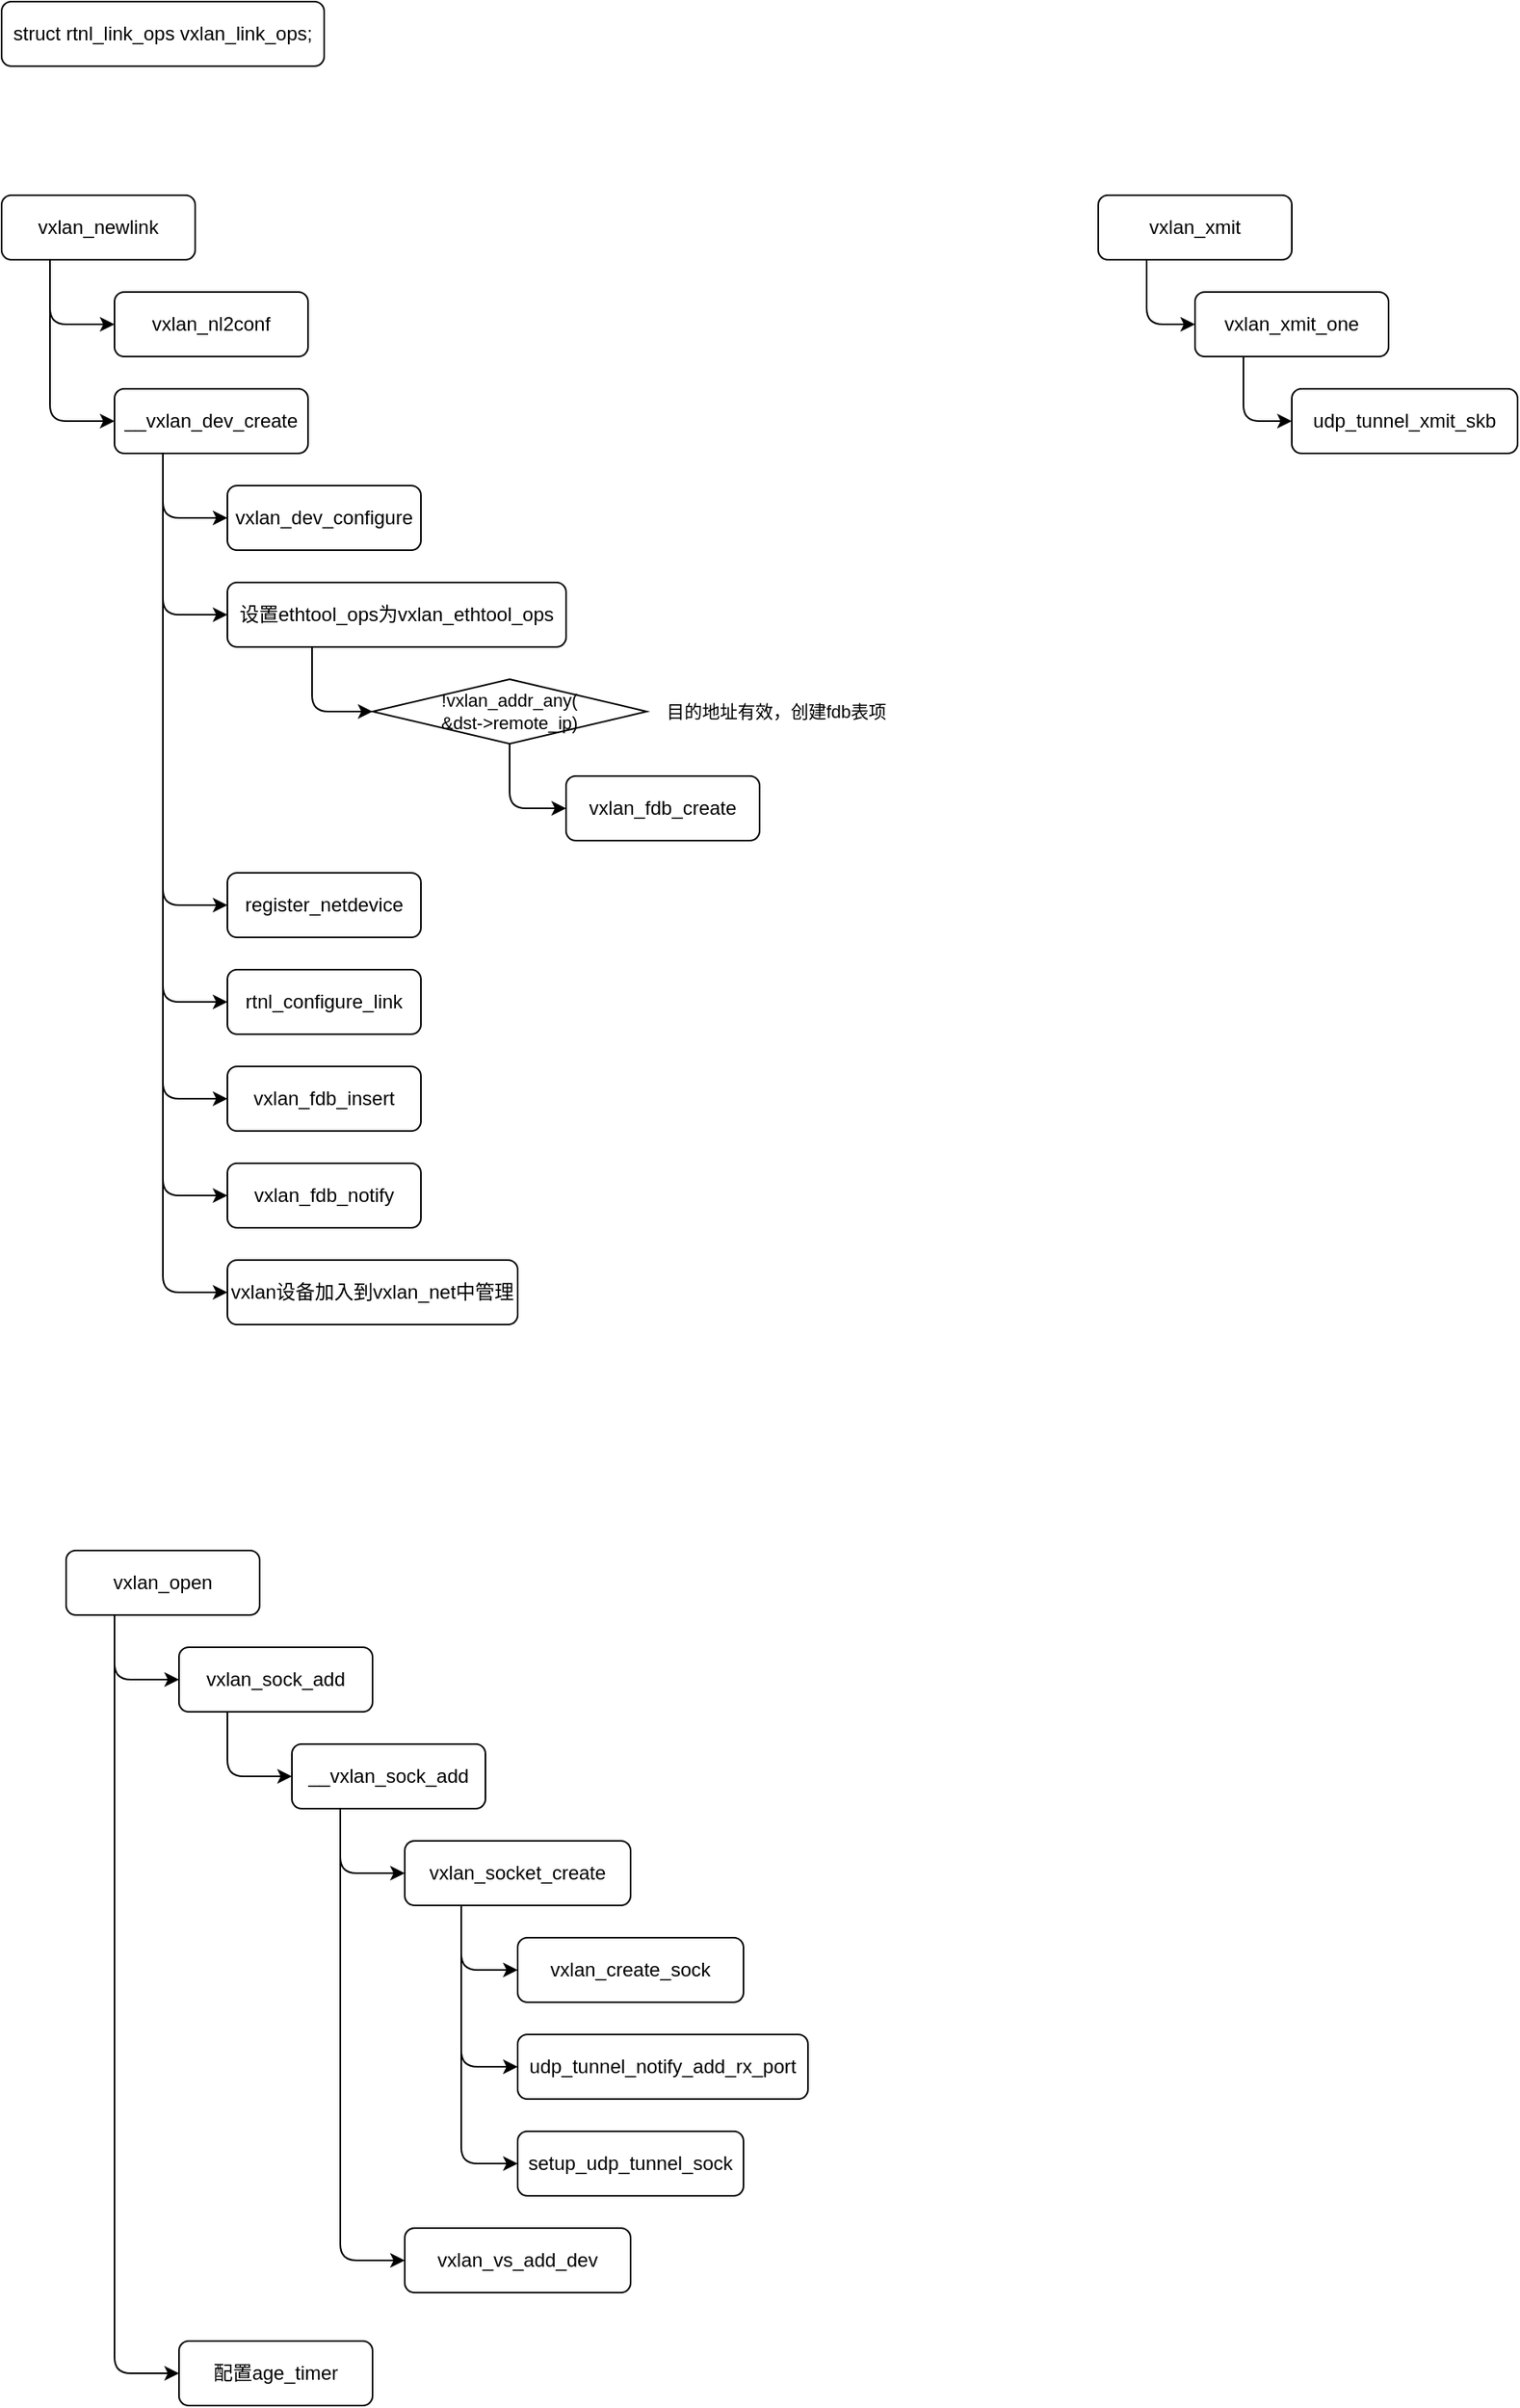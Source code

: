 <mxfile version="23.1.1" type="github">
  <diagram name="第 1 页" id="1rjdugY5C8qaAusUiW6h">
    <mxGraphModel dx="899" dy="926" grid="1" gridSize="10" guides="1" tooltips="1" connect="1" arrows="1" fold="1" page="1" pageScale="1" pageWidth="827" pageHeight="1169" math="0" shadow="0">
      <root>
        <mxCell id="0" />
        <mxCell id="1" parent="0" />
        <mxCell id="Nt39PZyozITzQ0mVq2fc-1" value="struct rtnl_link_ops vxlan_link_ops;" style="rounded=1;whiteSpace=wrap;html=1;" vertex="1" parent="1">
          <mxGeometry y="40" width="200" height="40" as="geometry" />
        </mxCell>
        <mxCell id="Nt39PZyozITzQ0mVq2fc-5" style="edgeStyle=orthogonalEdgeStyle;rounded=1;orthogonalLoop=1;jettySize=auto;html=1;exitX=0.25;exitY=1;exitDx=0;exitDy=0;entryX=0;entryY=0.5;entryDx=0;entryDy=0;curved=0;" edge="1" parent="1" source="Nt39PZyozITzQ0mVq2fc-2" target="Nt39PZyozITzQ0mVq2fc-3">
          <mxGeometry relative="1" as="geometry" />
        </mxCell>
        <mxCell id="Nt39PZyozITzQ0mVq2fc-6" style="edgeStyle=orthogonalEdgeStyle;shape=connector;curved=0;rounded=1;orthogonalLoop=1;jettySize=auto;html=1;exitX=0.25;exitY=1;exitDx=0;exitDy=0;entryX=0;entryY=0.5;entryDx=0;entryDy=0;labelBackgroundColor=default;strokeColor=default;align=center;verticalAlign=middle;fontFamily=Helvetica;fontSize=11;fontColor=default;endArrow=classic;" edge="1" parent="1" source="Nt39PZyozITzQ0mVq2fc-2" target="Nt39PZyozITzQ0mVq2fc-4">
          <mxGeometry relative="1" as="geometry" />
        </mxCell>
        <mxCell id="Nt39PZyozITzQ0mVq2fc-2" value="vxlan_newlink" style="rounded=1;whiteSpace=wrap;html=1;" vertex="1" parent="1">
          <mxGeometry y="160" width="120" height="40" as="geometry" />
        </mxCell>
        <mxCell id="Nt39PZyozITzQ0mVq2fc-3" value="vxlan_nl2conf" style="rounded=1;whiteSpace=wrap;html=1;" vertex="1" parent="1">
          <mxGeometry x="70" y="220" width="120" height="40" as="geometry" />
        </mxCell>
        <mxCell id="Nt39PZyozITzQ0mVq2fc-9" style="edgeStyle=orthogonalEdgeStyle;shape=connector;curved=0;rounded=1;orthogonalLoop=1;jettySize=auto;html=1;exitX=0.25;exitY=1;exitDx=0;exitDy=0;entryX=0;entryY=0.5;entryDx=0;entryDy=0;labelBackgroundColor=default;strokeColor=default;align=center;verticalAlign=middle;fontFamily=Helvetica;fontSize=11;fontColor=default;endArrow=classic;" edge="1" parent="1" source="Nt39PZyozITzQ0mVq2fc-4" target="Nt39PZyozITzQ0mVq2fc-7">
          <mxGeometry relative="1" as="geometry" />
        </mxCell>
        <mxCell id="Nt39PZyozITzQ0mVq2fc-10" style="edgeStyle=orthogonalEdgeStyle;shape=connector;curved=0;rounded=1;orthogonalLoop=1;jettySize=auto;html=1;exitX=0.25;exitY=1;exitDx=0;exitDy=0;entryX=0;entryY=0.5;entryDx=0;entryDy=0;labelBackgroundColor=default;strokeColor=default;align=center;verticalAlign=middle;fontFamily=Helvetica;fontSize=11;fontColor=default;endArrow=classic;" edge="1" parent="1" source="Nt39PZyozITzQ0mVq2fc-4" target="Nt39PZyozITzQ0mVq2fc-8">
          <mxGeometry relative="1" as="geometry" />
        </mxCell>
        <mxCell id="Nt39PZyozITzQ0mVq2fc-16" style="edgeStyle=orthogonalEdgeStyle;shape=connector;curved=0;rounded=1;orthogonalLoop=1;jettySize=auto;html=1;exitX=0.25;exitY=1;exitDx=0;exitDy=0;entryX=0;entryY=0.5;entryDx=0;entryDy=0;labelBackgroundColor=default;strokeColor=default;align=center;verticalAlign=middle;fontFamily=Helvetica;fontSize=11;fontColor=default;endArrow=classic;" edge="1" parent="1" source="Nt39PZyozITzQ0mVq2fc-4" target="Nt39PZyozITzQ0mVq2fc-12">
          <mxGeometry relative="1" as="geometry" />
        </mxCell>
        <mxCell id="Nt39PZyozITzQ0mVq2fc-21" style="edgeStyle=orthogonalEdgeStyle;shape=connector;curved=0;rounded=1;orthogonalLoop=1;jettySize=auto;html=1;exitX=0.25;exitY=1;exitDx=0;exitDy=0;entryX=0;entryY=0.5;entryDx=0;entryDy=0;labelBackgroundColor=default;strokeColor=default;align=center;verticalAlign=middle;fontFamily=Helvetica;fontSize=11;fontColor=default;endArrow=classic;" edge="1" parent="1" source="Nt39PZyozITzQ0mVq2fc-4" target="Nt39PZyozITzQ0mVq2fc-18">
          <mxGeometry relative="1" as="geometry" />
        </mxCell>
        <mxCell id="Nt39PZyozITzQ0mVq2fc-22" style="edgeStyle=orthogonalEdgeStyle;shape=connector;curved=0;rounded=1;orthogonalLoop=1;jettySize=auto;html=1;exitX=0.25;exitY=1;exitDx=0;exitDy=0;entryX=0;entryY=0.5;entryDx=0;entryDy=0;labelBackgroundColor=default;strokeColor=default;align=center;verticalAlign=middle;fontFamily=Helvetica;fontSize=11;fontColor=default;endArrow=classic;" edge="1" parent="1" source="Nt39PZyozITzQ0mVq2fc-4" target="Nt39PZyozITzQ0mVq2fc-19">
          <mxGeometry relative="1" as="geometry" />
        </mxCell>
        <mxCell id="Nt39PZyozITzQ0mVq2fc-23" style="edgeStyle=orthogonalEdgeStyle;shape=connector;curved=0;rounded=1;orthogonalLoop=1;jettySize=auto;html=1;exitX=0.25;exitY=1;exitDx=0;exitDy=0;entryX=0;entryY=0.5;entryDx=0;entryDy=0;labelBackgroundColor=default;strokeColor=default;align=center;verticalAlign=middle;fontFamily=Helvetica;fontSize=11;fontColor=default;endArrow=classic;" edge="1" parent="1" source="Nt39PZyozITzQ0mVq2fc-4" target="Nt39PZyozITzQ0mVq2fc-20">
          <mxGeometry relative="1" as="geometry" />
        </mxCell>
        <mxCell id="Nt39PZyozITzQ0mVq2fc-25" style="edgeStyle=orthogonalEdgeStyle;shape=connector;curved=0;rounded=1;orthogonalLoop=1;jettySize=auto;html=1;exitX=0.25;exitY=1;exitDx=0;exitDy=0;entryX=0;entryY=0.5;entryDx=0;entryDy=0;labelBackgroundColor=default;strokeColor=default;align=center;verticalAlign=middle;fontFamily=Helvetica;fontSize=11;fontColor=default;endArrow=classic;" edge="1" parent="1" source="Nt39PZyozITzQ0mVq2fc-4" target="Nt39PZyozITzQ0mVq2fc-24">
          <mxGeometry relative="1" as="geometry" />
        </mxCell>
        <mxCell id="Nt39PZyozITzQ0mVq2fc-4" value="__vxlan_dev_create" style="rounded=1;whiteSpace=wrap;html=1;" vertex="1" parent="1">
          <mxGeometry x="70" y="280" width="120" height="40" as="geometry" />
        </mxCell>
        <mxCell id="Nt39PZyozITzQ0mVq2fc-7" value="vxlan_dev_configure" style="rounded=1;whiteSpace=wrap;html=1;" vertex="1" parent="1">
          <mxGeometry x="140" y="340" width="120" height="40" as="geometry" />
        </mxCell>
        <mxCell id="Nt39PZyozITzQ0mVq2fc-14" style="edgeStyle=orthogonalEdgeStyle;shape=connector;curved=0;rounded=1;orthogonalLoop=1;jettySize=auto;html=1;exitX=0.25;exitY=1;exitDx=0;exitDy=0;entryX=0;entryY=0.5;entryDx=0;entryDy=0;labelBackgroundColor=default;strokeColor=default;align=center;verticalAlign=middle;fontFamily=Helvetica;fontSize=11;fontColor=default;endArrow=classic;" edge="1" parent="1" source="Nt39PZyozITzQ0mVq2fc-8" target="Nt39PZyozITzQ0mVq2fc-13">
          <mxGeometry relative="1" as="geometry" />
        </mxCell>
        <mxCell id="Nt39PZyozITzQ0mVq2fc-8" value="设置ethtool_ops为vxlan_ethtool_ops" style="rounded=1;whiteSpace=wrap;html=1;" vertex="1" parent="1">
          <mxGeometry x="140" y="400" width="210" height="40" as="geometry" />
        </mxCell>
        <mxCell id="Nt39PZyozITzQ0mVq2fc-11" value="vxlan_fdb_create" style="rounded=1;whiteSpace=wrap;html=1;" vertex="1" parent="1">
          <mxGeometry x="350" y="520" width="120" height="40" as="geometry" />
        </mxCell>
        <mxCell id="Nt39PZyozITzQ0mVq2fc-12" value="register_netdevice" style="rounded=1;whiteSpace=wrap;html=1;" vertex="1" parent="1">
          <mxGeometry x="140" y="580" width="120" height="40" as="geometry" />
        </mxCell>
        <mxCell id="Nt39PZyozITzQ0mVq2fc-15" style="edgeStyle=orthogonalEdgeStyle;shape=connector;curved=0;rounded=1;orthogonalLoop=1;jettySize=auto;html=1;exitX=0.5;exitY=1;exitDx=0;exitDy=0;entryX=0;entryY=0.5;entryDx=0;entryDy=0;labelBackgroundColor=default;strokeColor=default;align=center;verticalAlign=middle;fontFamily=Helvetica;fontSize=11;fontColor=default;endArrow=classic;" edge="1" parent="1" source="Nt39PZyozITzQ0mVq2fc-13" target="Nt39PZyozITzQ0mVq2fc-11">
          <mxGeometry relative="1" as="geometry" />
        </mxCell>
        <mxCell id="Nt39PZyozITzQ0mVq2fc-13" value="!vxlan_addr_any(&lt;br&gt;&amp;amp;dst-&amp;gt;remote_ip)" style="rhombus;whiteSpace=wrap;html=1;fontFamily=Helvetica;fontSize=11;fontColor=default;" vertex="1" parent="1">
          <mxGeometry x="230" y="460" width="170" height="40" as="geometry" />
        </mxCell>
        <mxCell id="Nt39PZyozITzQ0mVq2fc-17" value="目的地址有效，创建fdb表项" style="text;html=1;align=center;verticalAlign=middle;resizable=0;points=[];autosize=1;strokeColor=none;fillColor=none;fontSize=11;fontFamily=Helvetica;fontColor=default;" vertex="1" parent="1">
          <mxGeometry x="400" y="465" width="160" height="30" as="geometry" />
        </mxCell>
        <mxCell id="Nt39PZyozITzQ0mVq2fc-18" value="rtnl_configure_link" style="rounded=1;whiteSpace=wrap;html=1;" vertex="1" parent="1">
          <mxGeometry x="140" y="640" width="120" height="40" as="geometry" />
        </mxCell>
        <mxCell id="Nt39PZyozITzQ0mVq2fc-19" value="vxlan_fdb_insert" style="rounded=1;whiteSpace=wrap;html=1;" vertex="1" parent="1">
          <mxGeometry x="140" y="700" width="120" height="40" as="geometry" />
        </mxCell>
        <mxCell id="Nt39PZyozITzQ0mVq2fc-20" value="vxlan设备加入到vxlan_net中管理" style="rounded=1;whiteSpace=wrap;html=1;" vertex="1" parent="1">
          <mxGeometry x="140" y="820" width="180" height="40" as="geometry" />
        </mxCell>
        <mxCell id="Nt39PZyozITzQ0mVq2fc-24" value="vxlan_fdb_notify" style="rounded=1;whiteSpace=wrap;html=1;" vertex="1" parent="1">
          <mxGeometry x="140" y="760" width="120" height="40" as="geometry" />
        </mxCell>
        <mxCell id="Nt39PZyozITzQ0mVq2fc-30" style="edgeStyle=orthogonalEdgeStyle;shape=connector;curved=0;rounded=1;orthogonalLoop=1;jettySize=auto;html=1;exitX=0.25;exitY=1;exitDx=0;exitDy=0;entryX=0;entryY=0.5;entryDx=0;entryDy=0;labelBackgroundColor=default;strokeColor=default;align=center;verticalAlign=middle;fontFamily=Helvetica;fontSize=11;fontColor=default;endArrow=classic;" edge="1" parent="1" source="Nt39PZyozITzQ0mVq2fc-26" target="Nt39PZyozITzQ0mVq2fc-27">
          <mxGeometry relative="1" as="geometry" />
        </mxCell>
        <mxCell id="Nt39PZyozITzQ0mVq2fc-26" value="vxlan_xmit" style="rounded=1;whiteSpace=wrap;html=1;" vertex="1" parent="1">
          <mxGeometry x="680" y="160" width="120" height="40" as="geometry" />
        </mxCell>
        <mxCell id="Nt39PZyozITzQ0mVq2fc-31" style="edgeStyle=orthogonalEdgeStyle;shape=connector;curved=0;rounded=1;orthogonalLoop=1;jettySize=auto;html=1;exitX=0.25;exitY=1;exitDx=0;exitDy=0;entryX=0;entryY=0.5;entryDx=0;entryDy=0;labelBackgroundColor=default;strokeColor=default;align=center;verticalAlign=middle;fontFamily=Helvetica;fontSize=11;fontColor=default;endArrow=classic;" edge="1" parent="1" source="Nt39PZyozITzQ0mVq2fc-27" target="Nt39PZyozITzQ0mVq2fc-28">
          <mxGeometry relative="1" as="geometry" />
        </mxCell>
        <mxCell id="Nt39PZyozITzQ0mVq2fc-27" value="vxlan_xmit_one" style="rounded=1;whiteSpace=wrap;html=1;" vertex="1" parent="1">
          <mxGeometry x="740" y="220" width="120" height="40" as="geometry" />
        </mxCell>
        <mxCell id="Nt39PZyozITzQ0mVq2fc-28" value="udp_tunnel_xmit_skb" style="rounded=1;whiteSpace=wrap;html=1;" vertex="1" parent="1">
          <mxGeometry x="800" y="280" width="140" height="40" as="geometry" />
        </mxCell>
        <mxCell id="Nt39PZyozITzQ0mVq2fc-38" style="edgeStyle=orthogonalEdgeStyle;shape=connector;curved=0;rounded=1;orthogonalLoop=1;jettySize=auto;html=1;exitX=0.25;exitY=1;exitDx=0;exitDy=0;entryX=0;entryY=0.5;entryDx=0;entryDy=0;labelBackgroundColor=default;strokeColor=default;align=center;verticalAlign=middle;fontFamily=Helvetica;fontSize=11;fontColor=default;endArrow=classic;" edge="1" parent="1" source="Nt39PZyozITzQ0mVq2fc-34" target="Nt39PZyozITzQ0mVq2fc-35">
          <mxGeometry relative="1" as="geometry" />
        </mxCell>
        <mxCell id="Nt39PZyozITzQ0mVq2fc-39" style="edgeStyle=orthogonalEdgeStyle;shape=connector;curved=0;rounded=1;orthogonalLoop=1;jettySize=auto;html=1;exitX=0.25;exitY=1;exitDx=0;exitDy=0;entryX=0;entryY=0.5;entryDx=0;entryDy=0;labelBackgroundColor=default;strokeColor=default;align=center;verticalAlign=middle;fontFamily=Helvetica;fontSize=11;fontColor=default;endArrow=classic;" edge="1" parent="1" source="Nt39PZyozITzQ0mVq2fc-34" target="Nt39PZyozITzQ0mVq2fc-37">
          <mxGeometry relative="1" as="geometry" />
        </mxCell>
        <mxCell id="Nt39PZyozITzQ0mVq2fc-34" value="vxlan_open" style="rounded=1;whiteSpace=wrap;html=1;" vertex="1" parent="1">
          <mxGeometry x="40" y="1000" width="120" height="40" as="geometry" />
        </mxCell>
        <mxCell id="Nt39PZyozITzQ0mVq2fc-41" style="edgeStyle=orthogonalEdgeStyle;shape=connector;curved=0;rounded=1;orthogonalLoop=1;jettySize=auto;html=1;exitX=0.25;exitY=1;exitDx=0;exitDy=0;entryX=0;entryY=0.5;entryDx=0;entryDy=0;labelBackgroundColor=default;strokeColor=default;align=center;verticalAlign=middle;fontFamily=Helvetica;fontSize=11;fontColor=default;endArrow=classic;" edge="1" parent="1" source="Nt39PZyozITzQ0mVq2fc-35" target="Nt39PZyozITzQ0mVq2fc-40">
          <mxGeometry relative="1" as="geometry" />
        </mxCell>
        <mxCell id="Nt39PZyozITzQ0mVq2fc-35" value="vxlan_sock_add" style="rounded=1;whiteSpace=wrap;html=1;" vertex="1" parent="1">
          <mxGeometry x="110" y="1060" width="120" height="40" as="geometry" />
        </mxCell>
        <mxCell id="Nt39PZyozITzQ0mVq2fc-37" value="配置age_timer" style="rounded=1;whiteSpace=wrap;html=1;" vertex="1" parent="1">
          <mxGeometry x="110" y="1490" width="120" height="40" as="geometry" />
        </mxCell>
        <mxCell id="Nt39PZyozITzQ0mVq2fc-45" style="edgeStyle=orthogonalEdgeStyle;shape=connector;curved=0;rounded=1;orthogonalLoop=1;jettySize=auto;html=1;exitX=0.25;exitY=1;exitDx=0;exitDy=0;entryX=0;entryY=0.5;entryDx=0;entryDy=0;labelBackgroundColor=default;strokeColor=default;align=center;verticalAlign=middle;fontFamily=Helvetica;fontSize=11;fontColor=default;endArrow=classic;" edge="1" parent="1" source="Nt39PZyozITzQ0mVq2fc-40" target="Nt39PZyozITzQ0mVq2fc-42">
          <mxGeometry relative="1" as="geometry" />
        </mxCell>
        <mxCell id="Nt39PZyozITzQ0mVq2fc-46" style="edgeStyle=orthogonalEdgeStyle;shape=connector;curved=0;rounded=1;orthogonalLoop=1;jettySize=auto;html=1;exitX=0.25;exitY=1;exitDx=0;exitDy=0;entryX=0;entryY=0.5;entryDx=0;entryDy=0;labelBackgroundColor=default;strokeColor=default;align=center;verticalAlign=middle;fontFamily=Helvetica;fontSize=11;fontColor=default;endArrow=classic;" edge="1" parent="1" source="Nt39PZyozITzQ0mVq2fc-40" target="Nt39PZyozITzQ0mVq2fc-43">
          <mxGeometry relative="1" as="geometry" />
        </mxCell>
        <mxCell id="Nt39PZyozITzQ0mVq2fc-40" value="__vxlan_sock_add" style="rounded=1;whiteSpace=wrap;html=1;" vertex="1" parent="1">
          <mxGeometry x="180" y="1120" width="120" height="40" as="geometry" />
        </mxCell>
        <mxCell id="Nt39PZyozITzQ0mVq2fc-50" style="edgeStyle=orthogonalEdgeStyle;shape=connector;curved=0;rounded=1;orthogonalLoop=1;jettySize=auto;html=1;exitX=0.25;exitY=1;exitDx=0;exitDy=0;entryX=0;entryY=0.5;entryDx=0;entryDy=0;labelBackgroundColor=default;strokeColor=default;align=center;verticalAlign=middle;fontFamily=Helvetica;fontSize=11;fontColor=default;endArrow=classic;" edge="1" parent="1" source="Nt39PZyozITzQ0mVq2fc-42" target="Nt39PZyozITzQ0mVq2fc-47">
          <mxGeometry relative="1" as="geometry" />
        </mxCell>
        <mxCell id="Nt39PZyozITzQ0mVq2fc-51" style="edgeStyle=orthogonalEdgeStyle;shape=connector;curved=0;rounded=1;orthogonalLoop=1;jettySize=auto;html=1;exitX=0.25;exitY=1;exitDx=0;exitDy=0;entryX=0;entryY=0.5;entryDx=0;entryDy=0;labelBackgroundColor=default;strokeColor=default;align=center;verticalAlign=middle;fontFamily=Helvetica;fontSize=11;fontColor=default;endArrow=classic;" edge="1" parent="1" source="Nt39PZyozITzQ0mVq2fc-42" target="Nt39PZyozITzQ0mVq2fc-49">
          <mxGeometry relative="1" as="geometry" />
        </mxCell>
        <mxCell id="Nt39PZyozITzQ0mVq2fc-52" style="edgeStyle=orthogonalEdgeStyle;shape=connector;curved=0;rounded=1;orthogonalLoop=1;jettySize=auto;html=1;exitX=0.25;exitY=1;exitDx=0;exitDy=0;entryX=0;entryY=0.5;entryDx=0;entryDy=0;labelBackgroundColor=default;strokeColor=default;align=center;verticalAlign=middle;fontFamily=Helvetica;fontSize=11;fontColor=default;endArrow=classic;" edge="1" parent="1" source="Nt39PZyozITzQ0mVq2fc-42" target="Nt39PZyozITzQ0mVq2fc-48">
          <mxGeometry relative="1" as="geometry" />
        </mxCell>
        <mxCell id="Nt39PZyozITzQ0mVq2fc-42" value="vxlan_socket_create" style="rounded=1;whiteSpace=wrap;html=1;" vertex="1" parent="1">
          <mxGeometry x="250" y="1180" width="140" height="40" as="geometry" />
        </mxCell>
        <mxCell id="Nt39PZyozITzQ0mVq2fc-43" value="vxlan_vs_add_dev" style="rounded=1;whiteSpace=wrap;html=1;" vertex="1" parent="1">
          <mxGeometry x="250" y="1420" width="140" height="40" as="geometry" />
        </mxCell>
        <mxCell id="Nt39PZyozITzQ0mVq2fc-47" value="vxlan_create_sock" style="rounded=1;whiteSpace=wrap;html=1;" vertex="1" parent="1">
          <mxGeometry x="320" y="1240" width="140" height="40" as="geometry" />
        </mxCell>
        <mxCell id="Nt39PZyozITzQ0mVq2fc-48" value="setup_udp_tunnel_sock" style="rounded=1;whiteSpace=wrap;html=1;" vertex="1" parent="1">
          <mxGeometry x="320" y="1360" width="140" height="40" as="geometry" />
        </mxCell>
        <mxCell id="Nt39PZyozITzQ0mVq2fc-49" value="udp_tunnel_notify_add_rx_port" style="rounded=1;whiteSpace=wrap;html=1;" vertex="1" parent="1">
          <mxGeometry x="320" y="1300" width="180" height="40" as="geometry" />
        </mxCell>
      </root>
    </mxGraphModel>
  </diagram>
</mxfile>
